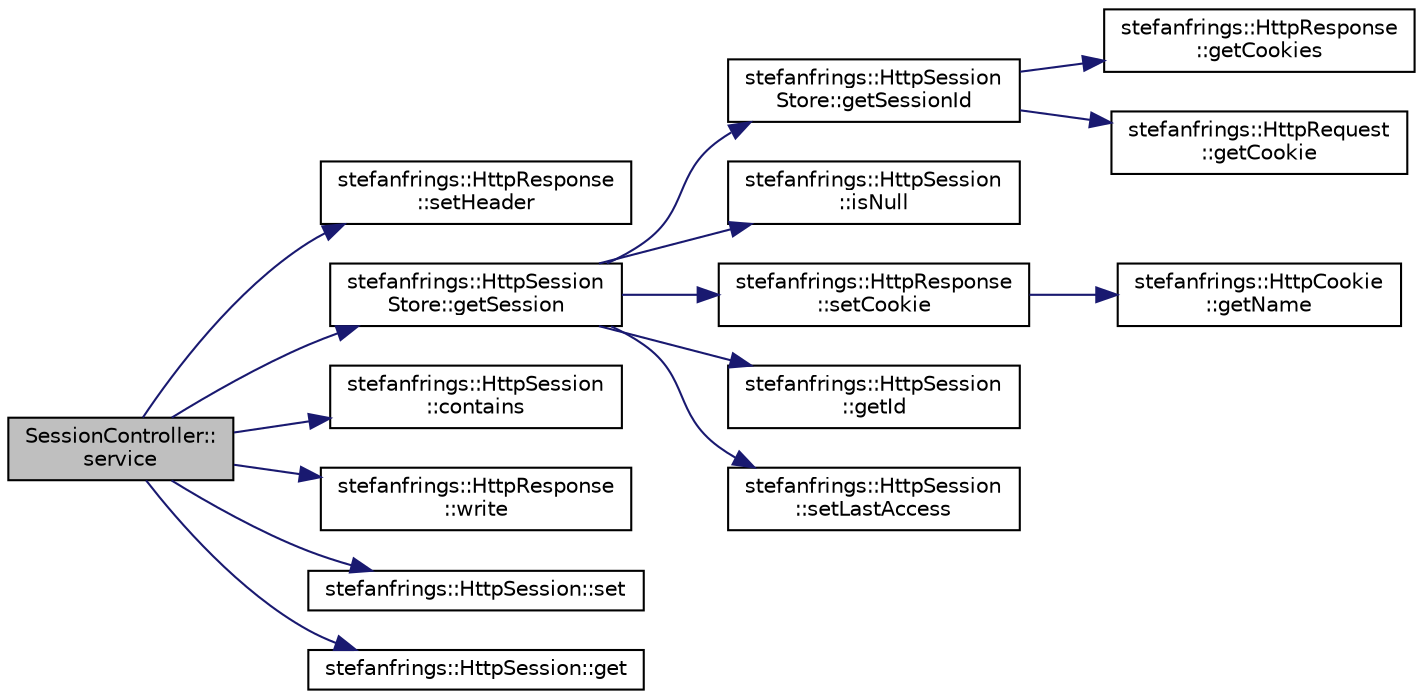 digraph "SessionController::service"
{
  edge [fontname="Helvetica",fontsize="10",labelfontname="Helvetica",labelfontsize="10"];
  node [fontname="Helvetica",fontsize="10",shape=record];
  rankdir="LR";
  Node2 [label="SessionController::\lservice",height=0.2,width=0.4,color="black", fillcolor="grey75", style="filled", fontcolor="black"];
  Node2 -> Node3 [color="midnightblue",fontsize="10",style="solid",fontname="Helvetica"];
  Node3 [label="stefanfrings::HttpResponse\l::setHeader",height=0.2,width=0.4,color="black", fillcolor="white", style="filled",URL="$classstefanfrings_1_1_http_response.html#a41029ee24e05e419e6da7ea970bc3724"];
  Node2 -> Node4 [color="midnightblue",fontsize="10",style="solid",fontname="Helvetica"];
  Node4 [label="stefanfrings::HttpSession\lStore::getSession",height=0.2,width=0.4,color="black", fillcolor="white", style="filled",URL="$classstefanfrings_1_1_http_session_store.html#aeaf8409e1844366c12f18fd34d477a31"];
  Node4 -> Node5 [color="midnightblue",fontsize="10",style="solid",fontname="Helvetica"];
  Node5 [label="stefanfrings::HttpSession\lStore::getSessionId",height=0.2,width=0.4,color="black", fillcolor="white", style="filled",URL="$classstefanfrings_1_1_http_session_store.html#aaf9147137698db03b322ea93de548fba"];
  Node5 -> Node6 [color="midnightblue",fontsize="10",style="solid",fontname="Helvetica"];
  Node6 [label="stefanfrings::HttpResponse\l::getCookies",height=0.2,width=0.4,color="black", fillcolor="white", style="filled",URL="$classstefanfrings_1_1_http_response.html#a1bcd416f520020e944900e35ab51864c"];
  Node5 -> Node7 [color="midnightblue",fontsize="10",style="solid",fontname="Helvetica"];
  Node7 [label="stefanfrings::HttpRequest\l::getCookie",height=0.2,width=0.4,color="black", fillcolor="white", style="filled",URL="$classstefanfrings_1_1_http_request.html#a8df857484bbe4cc8362ddd49a604f649"];
  Node4 -> Node8 [color="midnightblue",fontsize="10",style="solid",fontname="Helvetica"];
  Node8 [label="stefanfrings::HttpSession\l::isNull",height=0.2,width=0.4,color="black", fillcolor="white", style="filled",URL="$classstefanfrings_1_1_http_session.html#a195963a20805ad00e0eacd90c0194d84"];
  Node4 -> Node9 [color="midnightblue",fontsize="10",style="solid",fontname="Helvetica"];
  Node9 [label="stefanfrings::HttpResponse\l::setCookie",height=0.2,width=0.4,color="black", fillcolor="white", style="filled",URL="$classstefanfrings_1_1_http_response.html#ac32c7fcc332d3f834ec88ae06b2e7d63"];
  Node9 -> Node10 [color="midnightblue",fontsize="10",style="solid",fontname="Helvetica"];
  Node10 [label="stefanfrings::HttpCookie\l::getName",height=0.2,width=0.4,color="black", fillcolor="white", style="filled",URL="$classstefanfrings_1_1_http_cookie.html#abecd0373e90e3701e82bb4dc630c54a7"];
  Node4 -> Node11 [color="midnightblue",fontsize="10",style="solid",fontname="Helvetica"];
  Node11 [label="stefanfrings::HttpSession\l::getId",height=0.2,width=0.4,color="black", fillcolor="white", style="filled",URL="$classstefanfrings_1_1_http_session.html#a40a020b5fa0350f28fd40891642c967e"];
  Node4 -> Node12 [color="midnightblue",fontsize="10",style="solid",fontname="Helvetica"];
  Node12 [label="stefanfrings::HttpSession\l::setLastAccess",height=0.2,width=0.4,color="black", fillcolor="white", style="filled",URL="$classstefanfrings_1_1_http_session.html#a3e27faa5905e05aefa8feca7fbddfb70"];
  Node2 -> Node13 [color="midnightblue",fontsize="10",style="solid",fontname="Helvetica"];
  Node13 [label="stefanfrings::HttpSession\l::contains",height=0.2,width=0.4,color="black", fillcolor="white", style="filled",URL="$classstefanfrings_1_1_http_session.html#a5941c26024d0f026ae11668321353f70"];
  Node2 -> Node14 [color="midnightblue",fontsize="10",style="solid",fontname="Helvetica"];
  Node14 [label="stefanfrings::HttpResponse\l::write",height=0.2,width=0.4,color="black", fillcolor="white", style="filled",URL="$classstefanfrings_1_1_http_response.html#a6e49919cc568835ca6d81fec02533260"];
  Node2 -> Node15 [color="midnightblue",fontsize="10",style="solid",fontname="Helvetica"];
  Node15 [label="stefanfrings::HttpSession::set",height=0.2,width=0.4,color="black", fillcolor="white", style="filled",URL="$classstefanfrings_1_1_http_session.html#a777e082016803939b9ba5b7e4a7c9ab0"];
  Node2 -> Node16 [color="midnightblue",fontsize="10",style="solid",fontname="Helvetica"];
  Node16 [label="stefanfrings::HttpSession::get",height=0.2,width=0.4,color="black", fillcolor="white", style="filled",URL="$classstefanfrings_1_1_http_session.html#a6e5ae2c6d598511ca64acca9be0421be"];
}
